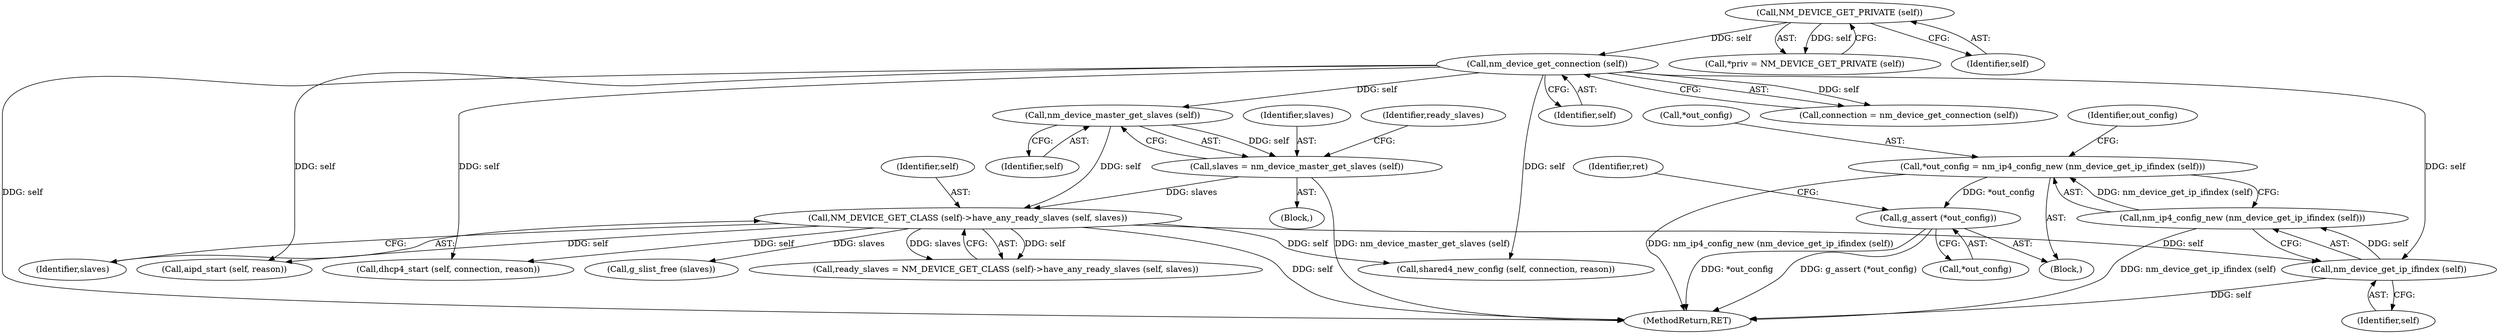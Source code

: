 digraph "0_NetworkManager_d5fc88e573fa58b93034b04d35a2454f5d28cad9@API" {
"1005822" [label="(Call,g_assert (*out_config))"];
"1005816" [label="(Call,*out_config = nm_ip4_config_new (nm_device_get_ip_ifindex (self)))"];
"1005819" [label="(Call,nm_ip4_config_new (nm_device_get_ip_ifindex (self)))"];
"1005820" [label="(Call,nm_device_get_ip_ifindex (self))"];
"1005723" [label="(Call,nm_device_get_connection (self))"];
"1005706" [label="(Call,NM_DEVICE_GET_PRIVATE (self))"];
"1005762" [label="(Call,NM_DEVICE_GET_CLASS (self)->have_any_ready_slaves (self, slaves))"];
"1005758" [label="(Call,nm_device_master_get_slaves (self))"];
"1005756" [label="(Call,slaves = nm_device_master_get_slaves (self))"];
"1005704" [label="(Call,*priv = NM_DEVICE_GET_PRIVATE (self))"];
"1005755" [label="(Block,)"];
"1005760" [label="(Call,ready_slaves = NM_DEVICE_GET_CLASS (self)->have_any_ready_slaves (self, slaves))"];
"1005824" [label="(Identifier,out_config)"];
"1005823" [label="(Call,*out_config)"];
"1005756" [label="(Call,slaves = nm_device_master_get_slaves (self))"];
"1005762" [label="(Call,NM_DEVICE_GET_CLASS (self)->have_any_ready_slaves (self, slaves))"];
"1005820" [label="(Call,nm_device_get_ip_ifindex (self))"];
"1005839" [label="(Call,shared4_new_config (self, connection, reason))"];
"1005706" [label="(Call,NM_DEVICE_GET_PRIVATE (self))"];
"1005805" [label="(Call,aipd_start (self, reason))"];
"1005764" [label="(Identifier,slaves)"];
"1005759" [label="(Identifier,self)"];
"1005723" [label="(Call,nm_device_get_connection (self))"];
"1005792" [label="(Call,dhcp4_start (self, connection, reason))"];
"1005816" [label="(Call,*out_config = nm_ip4_config_new (nm_device_get_ip_ifindex (self)))"];
"1005819" [label="(Call,nm_ip4_config_new (nm_device_get_ip_ifindex (self)))"];
"1005758" [label="(Call,nm_device_master_get_slaves (self))"];
"1005707" [label="(Identifier,self)"];
"1005763" [label="(Identifier,self)"];
"1005765" [label="(Call,g_slist_free (slaves))"];
"1005822" [label="(Call,g_assert (*out_config))"];
"1005815" [label="(Block,)"];
"1005724" [label="(Identifier,self)"];
"1005761" [label="(Identifier,ready_slaves)"];
"1005757" [label="(Identifier,slaves)"];
"1005826" [label="(Identifier,ret)"];
"1007368" [label="(MethodReturn,RET)"];
"1005721" [label="(Call,connection = nm_device_get_connection (self))"];
"1005817" [label="(Call,*out_config)"];
"1005821" [label="(Identifier,self)"];
"1005822" -> "1005815"  [label="AST: "];
"1005822" -> "1005823"  [label="CFG: "];
"1005823" -> "1005822"  [label="AST: "];
"1005826" -> "1005822"  [label="CFG: "];
"1005822" -> "1007368"  [label="DDG: g_assert (*out_config)"];
"1005822" -> "1007368"  [label="DDG: *out_config"];
"1005816" -> "1005822"  [label="DDG: *out_config"];
"1005816" -> "1005815"  [label="AST: "];
"1005816" -> "1005819"  [label="CFG: "];
"1005817" -> "1005816"  [label="AST: "];
"1005819" -> "1005816"  [label="AST: "];
"1005824" -> "1005816"  [label="CFG: "];
"1005816" -> "1007368"  [label="DDG: nm_ip4_config_new (nm_device_get_ip_ifindex (self))"];
"1005819" -> "1005816"  [label="DDG: nm_device_get_ip_ifindex (self)"];
"1005819" -> "1005820"  [label="CFG: "];
"1005820" -> "1005819"  [label="AST: "];
"1005819" -> "1007368"  [label="DDG: nm_device_get_ip_ifindex (self)"];
"1005820" -> "1005819"  [label="DDG: self"];
"1005820" -> "1005821"  [label="CFG: "];
"1005821" -> "1005820"  [label="AST: "];
"1005820" -> "1007368"  [label="DDG: self"];
"1005723" -> "1005820"  [label="DDG: self"];
"1005762" -> "1005820"  [label="DDG: self"];
"1005723" -> "1005721"  [label="AST: "];
"1005723" -> "1005724"  [label="CFG: "];
"1005724" -> "1005723"  [label="AST: "];
"1005721" -> "1005723"  [label="CFG: "];
"1005723" -> "1007368"  [label="DDG: self"];
"1005723" -> "1005721"  [label="DDG: self"];
"1005706" -> "1005723"  [label="DDG: self"];
"1005723" -> "1005758"  [label="DDG: self"];
"1005723" -> "1005792"  [label="DDG: self"];
"1005723" -> "1005805"  [label="DDG: self"];
"1005723" -> "1005839"  [label="DDG: self"];
"1005706" -> "1005704"  [label="AST: "];
"1005706" -> "1005707"  [label="CFG: "];
"1005707" -> "1005706"  [label="AST: "];
"1005704" -> "1005706"  [label="CFG: "];
"1005706" -> "1005704"  [label="DDG: self"];
"1005762" -> "1005760"  [label="AST: "];
"1005762" -> "1005764"  [label="CFG: "];
"1005763" -> "1005762"  [label="AST: "];
"1005764" -> "1005762"  [label="AST: "];
"1005760" -> "1005762"  [label="CFG: "];
"1005762" -> "1007368"  [label="DDG: self"];
"1005762" -> "1005760"  [label="DDG: self"];
"1005762" -> "1005760"  [label="DDG: slaves"];
"1005758" -> "1005762"  [label="DDG: self"];
"1005756" -> "1005762"  [label="DDG: slaves"];
"1005762" -> "1005765"  [label="DDG: slaves"];
"1005762" -> "1005792"  [label="DDG: self"];
"1005762" -> "1005805"  [label="DDG: self"];
"1005762" -> "1005839"  [label="DDG: self"];
"1005758" -> "1005756"  [label="AST: "];
"1005758" -> "1005759"  [label="CFG: "];
"1005759" -> "1005758"  [label="AST: "];
"1005756" -> "1005758"  [label="CFG: "];
"1005758" -> "1005756"  [label="DDG: self"];
"1005756" -> "1005755"  [label="AST: "];
"1005757" -> "1005756"  [label="AST: "];
"1005761" -> "1005756"  [label="CFG: "];
"1005756" -> "1007368"  [label="DDG: nm_device_master_get_slaves (self)"];
}
